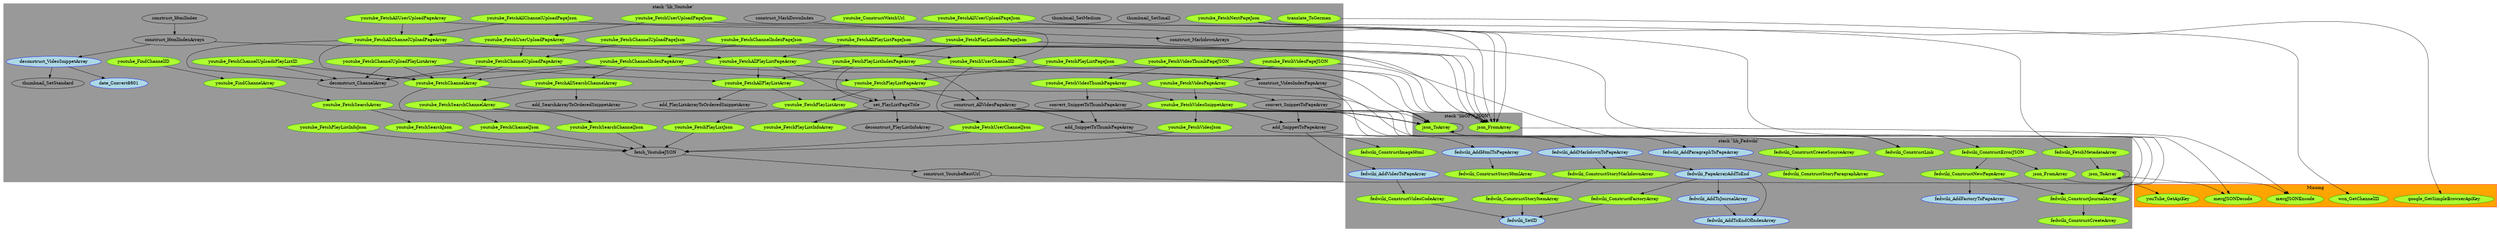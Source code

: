 digraph "dot_FromArray" {	graph [		clusterrank="true"		size="31.2500,31.2500"	];		subgraph "pf" {		node [];			n69 [label="convert_SnippetToThumbPageArray" URL="convert_SnippetToThumbPageArray%2Cpf%2Cstack+%22lib_Youtube%22%2C1"];		n74 [label="construct_HtmlIndex" URL="construct_HtmlIndex%2Cpf%2Cstack+%22lib_Youtube%22%2C1"];		n18 [label="fetch_YoutubeJSON" URL="fetch_YoutubeJSON%2Cpf%2Cstack+%22lib_Youtube%22%2C1"];		n7 [label="construct_VideoIndexPageArray" URL="construct_VideoIndexPageArray%2Cpf%2Cstack+%22lib_Youtube%22%2C1"];		n62 [label="convert_SnippetToPageArray" URL="convert_SnippetToPageArray%2Cpf%2Cstack+%22lib_Youtube%22%2C1"];		n34 [label="construct_YoutubeRestUrl" URL="construct_YoutubeRestUrl%2Cpf%2Cstack+%22lib_Youtube%22%2C1"];		n81 [label="construct_MarkDownIndex" URL="construct_MarkDownIndex%2Cpf%2Cstack+%22lib_Youtube%22%2C1"];		n11 [label="construct_AllVideoPageArray" URL="construct_AllVideoPageArray%2Cpf%2Cstack+%22lib_Youtube%22%2C1"];	}		subgraph "pc" {		node [];			n63 [label="add_SnippetToPageArray" URL="add_SnippetToPageArray%2Cpc%2Cstack+%22lib_Youtube%22%2C1"];		n82 [label="construct_MarkdownArrays" URL="construct_MarkdownArrays%2Cpc%2Cstack+%22lib_Youtube%22%2C1"];		n14 [label="construct_HtmlIndexArrays" URL="construct_HtmlIndexArrays%2Cpc%2Cstack+%22lib_Youtube%22%2C1"];		n43 [label="add_SnippetToThumbPageArray" URL="add_SnippetToThumbPageArray%2Cpc%2Cstack+%22lib_Youtube%22%2C1"];		n12 [label="set_PlayListPageTitle" URL="set_PlayListPageTitle%2Cpc%2Cstack+%22lib_Youtube%22%2C1"];		n58 [label="thumbnail_SetSmall" URL="thumbnail_SetSmall%2Cpc%2Cstack+%22lib_Youtube%22%2C1"];		n80 [label="thumbnail_SetStandard" URL="thumbnail_SetStandard%2Cpc%2Cstack+%22lib_Youtube%22%2C1"];		n26 [label="deconstruct_ChannelArray" URL="deconstruct_ChannelArray%2Cpc%2Cstack+%22lib_Youtube%22%2C1"];		n3 [label="add_PlayListArrayToOrderedSnippetArray" URL="add_PlayListArrayToOrderedSnippetArray%2Cpc%2Cstack+%22lib_Youtube%22%2C1"];		n84 [label="add_SearchArrayToOrderedSnippetArray" URL="add_SearchArrayToOrderedSnippetArray%2Cpc%2Cstack+%22lib_Youtube%22%2C1"];		n94 [label="thumbnail_SetMedium" URL="thumbnail_SetMedium%2Cpc%2Cstack+%22lib_Youtube%22%2C1"];		n47 [label="deconstruct_PlayListInfoArray" URL="deconstruct_PlayListInfoArray%2Cpc%2Cstack+%22lib_Youtube%22%2C1"];	}		subgraph "c" {		node [fillcolor="LightBlue", style="filled", color="Blue"];			n8 [label="fedwiki_AddParagraphToPageArray" URL="fedwiki_AddParagraphToPageArray%2Cc%2Cstack+%22lib_Fedwiki%22%2C1"];		n20 [label="fedwiki_SetID" URL="fedwiki_SetID%2Cc%2Cstack+%22lib_Fedwiki%22%2C1"];		n48 [label="fedwiki_AddToJournalArray" URL="fedwiki_AddToJournalArray%2Cc%2Cstack+%22lib_Fedwiki%22%2C1"];		n87 [label="fedwiki_AddFactoryToPageArray" URL="fedwiki_AddFactoryToPageArray%2Cc%2Cstack+%22lib_Fedwiki%22%2C1"];		n44 [label="fedwiki_AddHtmlToPageArray" URL="fedwiki_AddHtmlToPageArray%2Cc%2Cstack+%22lib_Fedwiki%22%2C1"];		n49 [label="fedwiki_AddToEndOfIndexArray" URL="fedwiki_AddToEndOfIndexArray%2Cc%2Cstack+%22lib_Fedwiki%22%2C1"];		n88 [label="fedwiki_AddMarkdownToPageArray" URL="fedwiki_AddMarkdownToPageArray%2Cc%2Cstack+%22lib_Fedwiki%22%2C1"];		n15 [label="deconstruct_VideoSnippetArray" URL="deconstruct_VideoSnippetArray%2Cc%2Cstack+%22lib_Youtube%22%2C1"];		n75 [label="fedwiki_PageArrayAddToEnd" URL="fedwiki_PageArrayAddToEnd%2Cc%2Cstack+%22lib_Fedwiki%22%2C1"];		n89 [label="fedwiki_AddVideoToPageArray" URL="fedwiki_AddVideoToPageArray%2Cc%2Cstack+%22lib_Fedwiki%22%2C1"];		n50 [label="date_Convert8601" URL="date_Convert8601%2Cc%2Cstack+%22lib_Youtube%22%2C1"];	}		subgraph "f" {		node [fillcolor="GreenYellow", style="filled", color="Green4"];			n54 [label="youtube_FetchPlayListPageJson" URL="youtube_FetchPlayListPageJson%2Cf%2Cstack+%22lib_Youtube%22%2C1"];		n33 [label="youtube_FetchPlayListInfoArray" URL="youtube_FetchPlayListInfoArray%2Cf%2Cstack+%22lib_Youtube%22%2C1"];		n60 [label="youtube_FetchPlayListIndexPageArray" URL="youtube_FetchPlayListIndexPageArray%2Cf%2Cstack+%22lib_Youtube%22%2C1"];		n97 [label="youtube_FetchChannelIndexPageJson" URL="youtube_FetchChannelIndexPageJson%2Cf%2Cstack+%22lib_Youtube%22%2C1"];		n64 [label="fedwiki_ConstructJournalArray" URL="fedwiki_ConstructJournalArray%2Cf%2Cstack+%22lib_Fedwiki%22%2C1"];		n96 [label="youtube_FetchChannelUploadsPlayListID" URL="youtube_FetchChannelUploadsPlayListID%2Cf%2Cstack+%22lib_Youtube%22%2C1"];		n10 [label="youtube_FetchAllPlayListPageArray" URL="youtube_FetchAllPlayListPageArray%2Cf%2Cstack+%22lib_Youtube%22%2C1"];		n92 [label="google_GetSimpleBrowserApiKey" URL="google_GetSimpleBrowserApiKey%2Cf%2CMissing%2C1"];		n24 [label="fedwiki_ConstructStoryParagraphArray" URL="fedwiki_ConstructStoryParagraphArray%2Cf%2Cstack+%22lib_Fedwiki%22%2C1"];		n71 [label="youtube_FetchChannelUploadPageArray" URL="youtube_FetchChannelUploadPageArray%2Cf%2Cstack+%22lib_Youtube%22%2C1"];		n4 [label="youtube_FetchAllChannelUploadPageJson" URL="youtube_FetchAllChannelUploadPageJson%2Cf%2Cstack+%22lib_Youtube%22%2C1"];		n59 [label="youtube_FetchPlayListIndexPageJson" URL="youtube_FetchPlayListIndexPageJson%2Cf%2Cstack+%22lib_Youtube%22%2C1"];		n21 [label="json_ToArray" URL="json_ToArray%2Cf%2Cstack+%22libOPN_JSON%22%2C1"];		n1 [label="json_ToArray" URL="json_ToArray%2Cf%2Cstack+%22lib_Fedwiki%22%2C1"];		n37 [label="youtube_FetchChannelJson" URL="youtube_FetchChannelJson%2Cf%2Cstack+%22lib_Youtube%22%2C1"];		n53 [label="wcn_GetChannelID" URL="wcn_GetChannelID%2Cf%2CMissing%2C1"];		n86 [label="youtube_FetchUserUploadPageArray" URL="youtube_FetchUserUploadPageArray%2Cf%2Cstack+%22lib_Youtube%22%2C1"];		n57 [label="youtube_FetchVideoThumbPageArray" URL="youtube_FetchVideoThumbPageArray%2Cf%2Cstack+%22lib_Youtube%22%2C1"];		n32 [label="youtube_FetchUserChannelJson" URL="youtube_FetchUserChannelJson%2Cf%2Cstack+%22lib_Youtube%22%2C1"];		n61 [label="youtube_ConstructWatchUrl" URL="youtube_ConstructWatchUrl%2Cf%2Cstack+%22lib_Youtube%22%2C1"];		n83 [label="youtube_FetchSearchChannelArray" URL="youtube_FetchSearchChannelArray%2Cf%2Cstack+%22lib_Youtube%22%2C1"];		n79 [label="mergJSONEncode" URL="mergJSONEncode%2Cf%2CMissing%2C1"];		n17 [label="youtube_FetchPlayListInfoJson" URL="youtube_FetchPlayListInfoJson%2Cf%2Cstack+%22lib_Youtube%22%2C1"];		n65 [label="youtube_FetchAllUserUploadPageJson" URL="youtube_FetchAllUserUploadPageJson%2Cf%2Cstack+%22lib_Youtube%22%2C1"];		n91 [label="translate_ToGerman" URL="translate_ToGerman%2Cf%2Cstack+%22lib_Youtube%22%2C1"];		n40 [label="youtube_FetchSearchJson" URL="youtube_FetchSearchJson%2Cf%2Cstack+%22lib_Youtube%22%2C1"];		n13 [label="youtube_FetchAllPlayListArray" URL="youtube_FetchAllPlayListArray%2Cf%2Cstack+%22lib_Youtube%22%2C1"];		n9 [label="fedwiki_ConstructCreateSourceArray" URL="fedwiki_ConstructCreateSourceArray%2Cf%2Cstack+%22lib_Fedwiki%22%2C1"];		n25 [label="youtube_FetchChannelIndexPageArray" URL="youtube_FetchChannelIndexPageArray%2Cf%2Cstack+%22lib_Youtube%22%2C1"];		n70 [label="youtube_FetchChannelUploadPageJson" URL="youtube_FetchChannelUploadPageJson%2Cf%2Cstack+%22lib_Youtube%22%2C1"];		n5 [label="json_FromArray" URL="json_FromArray%2Cf%2Cstack+%22libOPN_JSON%22%2C1"];		n45 [label="fedwiki_ConstructImageHtml" URL="fedwiki_ConstructImageHtml%2Cf%2Cstack+%22lib_Fedwiki%22%2C1"];		n77 [label="json_FromArray" URL="json_FromArray%2Cf%2Cstack+%22lib_Fedwiki%22%2C1"];		n2 [label="mergJSONDecode" URL="mergJSONDecode%2Cf%2CMissing%2C1"];		n36 [label="youtube_FetchPlayListJson" URL="youtube_FetchPlayListJson%2Cf%2Cstack+%22lib_Youtube%22%2C1"];		n52 [label="fedwiki_ConstructErrorJSON" URL="fedwiki_ConstructErrorJSON%2Cf%2Cstack+%22lib_Fedwiki%22%2C1"];		n56 [label="youtube_FetchVideoThumbPageJSON" URL="youtube_FetchVideoThumbPageJSON%2Cf%2Cstack+%22lib_Youtube%22%2C1"];		n31 [label="youtube_FetchPlayListArray" URL="youtube_FetchPlayListArray%2Cf%2Cstack+%22lib_Youtube%22%2C1"];		n95 [label="youtube_FetchVideoJson" URL="youtube_FetchVideoJson%2Cf%2Cstack+%22lib_Youtube%22%2C1"];		n66 [label="youtube_FindChannelID" URL="youtube_FindChannelID%2Cf%2Cstack+%22lib_Youtube%22%2C1"];		n78 [label="fedwiki_ConstructStoryHtmlArray" URL="fedwiki_ConstructStoryHtmlArray%2Cf%2Cstack+%22lib_Fedwiki%22%2C1"];		n16 [label="fedwiki_ConstructLink" URL="fedwiki_ConstructLink%2Cf%2Cstack+%22lib_Fedwiki%22%2C1"];		n90 [label="youtube_FetchVideoPageJSON" URL="youtube_FetchVideoPageJSON%2Cf%2Cstack+%22lib_Youtube%22%2C1"];		n41 [label="fedwiki_ConstructVideoCodeArray" URL="fedwiki_ConstructVideoCodeArray%2Cf%2Cstack+%22lib_Fedwiki%22%2C1"];		n73 [label="youtube_FetchVideoSnippetArray" URL="youtube_FetchVideoSnippetArray%2Cf%2Cstack+%22lib_Youtube%22%2C1"];		n22 [label="fedwiki_ConstructStoryMarkdownArray" URL="fedwiki_ConstructStoryMarkdownArray%2Cf%2Cstack+%22lib_Fedwiki%22%2C1"];		n6 [label="youtube_FetchAllChannelUploadPageArray" URL="youtube_FetchAllChannelUploadPageArray%2Cf%2Cstack+%22lib_Youtube%22%2C1"];		n46 [label="youtube_FetchAllUserUploadPageArray" URL="youtube_FetchAllUserUploadPageArray%2Cf%2Cstack+%22lib_Youtube%22%2C1"];		n76 [label="fedwiki_ConstructNewPageArray" URL="fedwiki_ConstructNewPageArray%2Cf%2Cstack+%22lib_Fedwiki%22%2C1"];		n39 [label="youtube_FetchSearchArray" URL="youtube_FetchSearchArray%2Cf%2Cstack+%22lib_Youtube%22%2C1"];		n28 [label="youtube_FetchChannelArray" URL="youtube_FetchChannelArray%2Cf%2Cstack+%22lib_Youtube%22%2C1"];		n35 [label="youTube_GetApiKey" URL="youTube_GetApiKey%2Cf%2CMissing%2C1"];		n55 [label="youtube_FetchPlayListPageArray" URL="youtube_FetchPlayListPageArray%2Cf%2Cstack+%22lib_Youtube%22%2C1"];		n30 [label="youtube_FetchSearchChannelJson" URL="youtube_FetchSearchChannelJson%2Cf%2Cstack+%22lib_Youtube%22%2C1"];		n67 [label="youtube_FindChannelArray" URL="youtube_FindChannelArray%2Cf%2Cstack+%22lib_Youtube%22%2C1"];		n93 [label="youtube_FetchAllPlayListPageJson" URL="youtube_FetchAllPlayListPageJson%2Cf%2Cstack+%22lib_Youtube%22%2C1"];		n42 [label="youtube_FetchChannelUploadPlayListArray" URL="youtube_FetchChannelUploadPlayListArray%2Cf%2Cstack+%22lib_Youtube%22%2C1"];		n27 [label="youtube_FetchAllSearchChannelArray" URL="youtube_FetchAllSearchChannelArray%2Cf%2Cstack+%22lib_Youtube%22%2C1"];		n68 [label="fedwiki_ConstructCreateArray" URL="fedwiki_ConstructCreateArray%2Cf%2Cstack+%22lib_Fedwiki%22%2C1"];		n72 [label="youtube_FetchVideoPageArray" URL="youtube_FetchVideoPageArray%2Cf%2Cstack+%22lib_Youtube%22%2C1"];		n23 [label="fedwiki_ConstructStoryItemArray" URL="fedwiki_ConstructStoryItemArray%2Cf%2Cstack+%22lib_Fedwiki%22%2C1"];		n51 [label="youtube_FetchNextPageJson" URL="youtube_FetchNextPageJson%2Cf%2Cstack+%22lib_Youtube%22%2C1"];		n38 [label="youtube_FetchUserChannelID" URL="youtube_FetchUserChannelID%2Cf%2Cstack+%22lib_Youtube%22%2C1"];		n29 [label="fedwiki_FetchMetadataArray" URL="fedwiki_FetchMetadataArray%2Cf%2Cstack+%22lib_Fedwiki%22%2C1"];		n85 [label="youtube_FetchUserUploadPageJson" URL="youtube_FetchUserUploadPageJson%2Cf%2Cstack+%22lib_Youtube%22%2C1"];		n19 [label="fedwiki_ConstructFactoryArray" URL="fedwiki_ConstructFactoryArray%2Cf%2Cstack+%22lib_Fedwiki%22%2C1"];	}		subgraph cluster1 {			label="Missing";			style=filled;			color=red;			fillcolor=orange;					n92; n53; n79; n2; n35	}	subgraph cluster2 {			label="stack \"lib_Fedwiki\"";			style=filled;			color=grey60;			fillcolor=grey60;					n64; n8; n24; n20; n48; n1; n87; n9; n44; n45; n77; n49; n52; n78; n16; n41; n22; n76; n88; n68; n23; n75; n89; n29; n19	}	subgraph cluster3 {			label="stack \"lib_Youtube\"";			style=filled;			color=grey60;			fillcolor=grey60;					n54; n33; n63; n60; n82; n97; n14; n96; n10; n43; n69; n71; n4; n59; n74; n37; n86; n18; n57; n32; n61; n83; n17; n65; n91; n40; n13; n25; n12; n70; n58; n36; n56; n31; n80; n95; n66; n90; n26; n73; n6; n46; n7; n3; n39; n28; n84; n62; n55; n34; n30; n81; n94; n15; n67; n11; n93; n42; n27; n72; n47; n51; n38; n50; n85	}	subgraph cluster4 {			label="stack \"libOPN_JSON\"";			style=filled;			color=grey60;			fillcolor=grey60;					n21; n5	}		n56 -> n5;	n56 -> n57;	n14 -> n15;	n14 -> n16;	n1 -> n1;	n1 -> n2;	n69 -> n43;	n69 -> n64;	n62 -> n63;	n62 -> n64;	n86 -> n71;	n86 -> n38;	n29 -> n1;	n30 -> n18;	n22 -> n23;	n89 -> n41;	n67 -> n39;	n77 -> n79;	n93 -> n5;	n93 -> n10;	n10 -> n11;	n10 -> n12;	n10 -> n13;	n43 -> n44;	n43 -> n45;	n83 -> n21;	n83 -> n30;	n57 -> n69;	n57 -> n73;	n15 -> n50;	n15 -> n80;	n70 -> n5;	n70 -> n71;	n36 -> n18;	n95 -> n18;	n48 -> n49;	n51 -> n52;	n51 -> n29;	n51 -> n53;	n85 -> n5;	n85 -> n86;	n25 -> n7;	n25 -> n26;	n25 -> n27;	n25 -> n28;	n31 -> n21;	n31 -> n36;	n90 -> n5;	n90 -> n72;	n66 -> n67;	n88 -> n22;	n88 -> n75;	n28 -> n21;	n28 -> n37;	n11 -> n63;	n11 -> n43;	n11 -> n64;	n42 -> n26;	n42 -> n13;	n42 -> n28;	n54 -> n5;	n54 -> n55;	n82 -> n16;	n7 -> n8;	n7 -> n9;	n37 -> n18;	n71 -> n26;	n71 -> n28;	n71 -> n55;	n6 -> n26;	n6 -> n10;	n6 -> n28;	n32 -> n18;	n74 -> n14;	n91 -> n92;	n55 -> n11;	n55 -> n12;	n55 -> n31;	n41 -> n20;	n21 -> n21;	n21 -> n2;	n38 -> n21;	n38 -> n32;	n72 -> n62;	n72 -> n73;	n81 -> n82;	n18 -> n34;	n46 -> n6;	n46 -> n38;	n5 -> n79;	n8 -> n24;	n33 -> n21;	n75 -> n49;	n75 -> n48;	n75 -> n19;	n60 -> n7;	n60 -> n12;	n60 -> n13;	n65 -> n5;	n27 -> n84;	n27 -> n83;	n96 -> n26;	n96 -> n28;	n17 -> n18;	n52 -> n76;	n52 -> n77;	n59 -> n5;	n59 -> n60;	n40 -> n18;	n39 -> n21;	n39 -> n40;	n63 -> n88;	n63 -> n89;	n73 -> n21;	n73 -> n95;	n97 -> n5;	n97 -> n25;	n12 -> n47;	n12 -> n33;	n19 -> n20;	n23 -> n20;	n4 -> n5;	n4 -> n6;	n64 -> n68;	n34 -> n35;	n76 -> n87;	n76 -> n64;	n13 -> n3;	n13 -> n31;	n44 -> n78;}